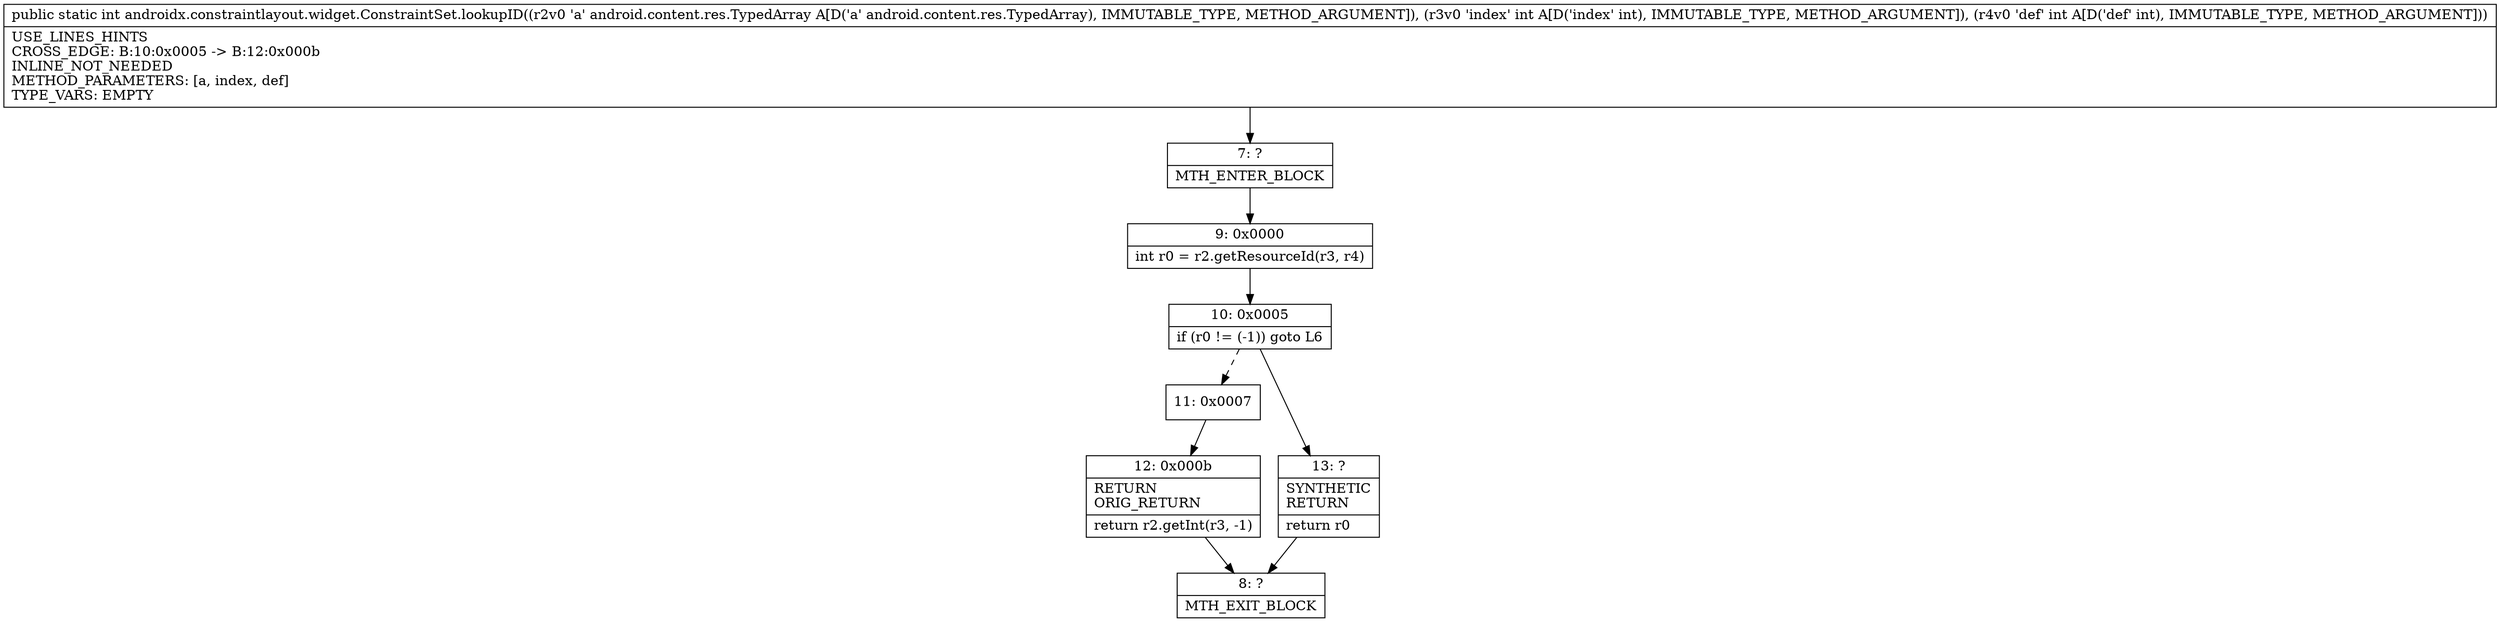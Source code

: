 digraph "CFG forandroidx.constraintlayout.widget.ConstraintSet.lookupID(Landroid\/content\/res\/TypedArray;II)I" {
Node_7 [shape=record,label="{7\:\ ?|MTH_ENTER_BLOCK\l}"];
Node_9 [shape=record,label="{9\:\ 0x0000|int r0 = r2.getResourceId(r3, r4)\l}"];
Node_10 [shape=record,label="{10\:\ 0x0005|if (r0 != (\-1)) goto L6\l}"];
Node_11 [shape=record,label="{11\:\ 0x0007}"];
Node_12 [shape=record,label="{12\:\ 0x000b|RETURN\lORIG_RETURN\l|return r2.getInt(r3, \-1)\l}"];
Node_8 [shape=record,label="{8\:\ ?|MTH_EXIT_BLOCK\l}"];
Node_13 [shape=record,label="{13\:\ ?|SYNTHETIC\lRETURN\l|return r0\l}"];
MethodNode[shape=record,label="{public static int androidx.constraintlayout.widget.ConstraintSet.lookupID((r2v0 'a' android.content.res.TypedArray A[D('a' android.content.res.TypedArray), IMMUTABLE_TYPE, METHOD_ARGUMENT]), (r3v0 'index' int A[D('index' int), IMMUTABLE_TYPE, METHOD_ARGUMENT]), (r4v0 'def' int A[D('def' int), IMMUTABLE_TYPE, METHOD_ARGUMENT]))  | USE_LINES_HINTS\lCROSS_EDGE: B:10:0x0005 \-\> B:12:0x000b\lINLINE_NOT_NEEDED\lMETHOD_PARAMETERS: [a, index, def]\lTYPE_VARS: EMPTY\l}"];
MethodNode -> Node_7;Node_7 -> Node_9;
Node_9 -> Node_10;
Node_10 -> Node_11[style=dashed];
Node_10 -> Node_13;
Node_11 -> Node_12;
Node_12 -> Node_8;
Node_13 -> Node_8;
}


